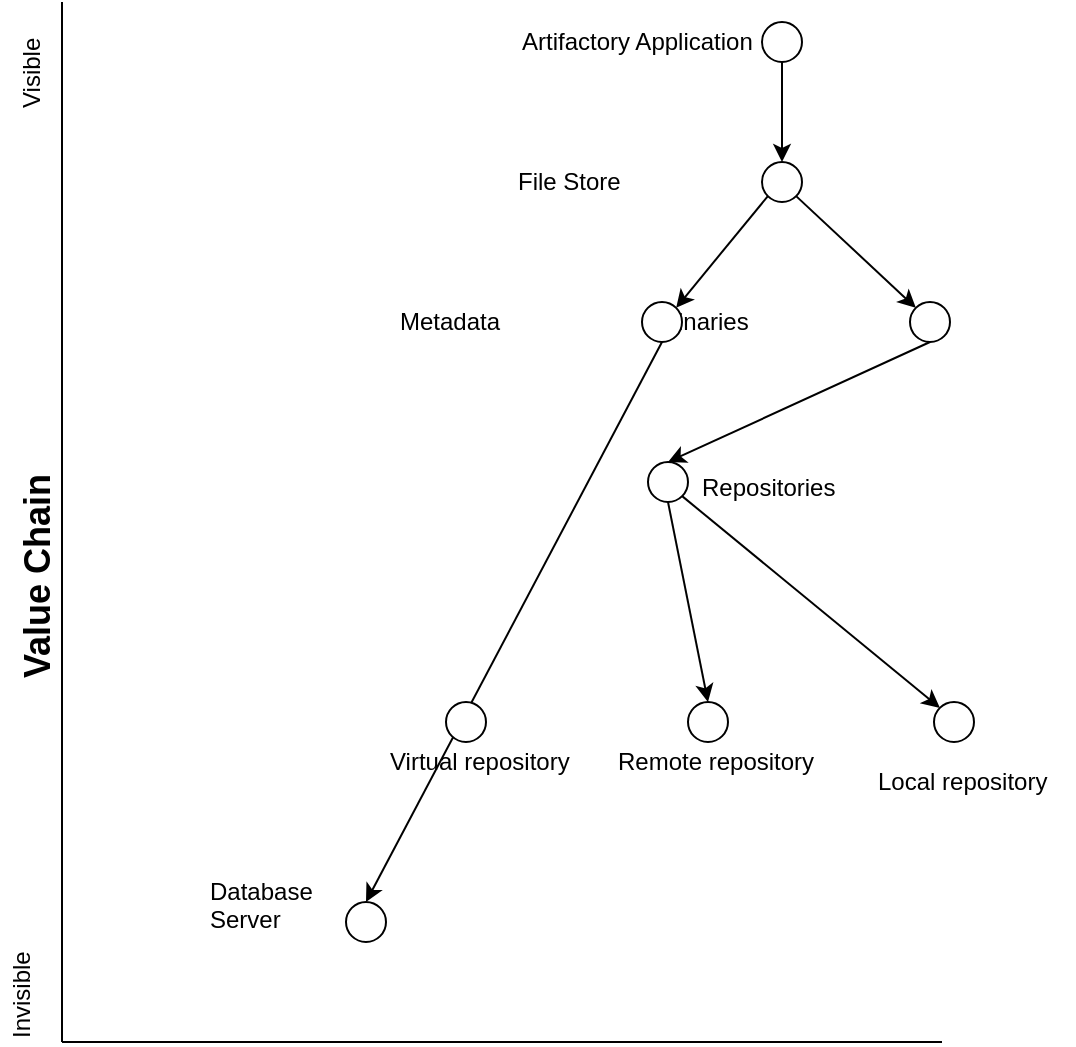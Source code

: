 <mxGraphModel dx="412" dy="404" grid="1" gridSize="10" guides="1" tooltips="1" connect="1" arrows="1" fold="1" page="1" pageScale="1" pageWidth="850" pageHeight="1100" background="#ffffff"><root><mxCell id="0"/><mxCell id="1" parent="0"/><mxCell id="2" value="&lt;font style=&quot;font-size: 18px&quot;&gt;&lt;b&gt;Value Chain&lt;/b&gt;&lt;/font&gt;" style="text;html=1;resizable=0;points=[];autosize=1;align=left;verticalAlign=top;spacingTop=-4;rotation=-90;" vertex="1" parent="1"><mxGeometry x="-35" y="350" width="120" height="20" as="geometry"/></mxCell><mxCell id="3" value="" style="endArrow=none;html=1;" edge="1" parent="1"><mxGeometry width="50" height="50" relative="1" as="geometry"><mxPoint x="40" y="600" as="sourcePoint"/><mxPoint x="40" y="80" as="targetPoint"/></mxGeometry></mxCell><mxCell id="4" value="" style="endArrow=none;html=1;" edge="1" parent="1"><mxGeometry width="50" height="50" relative="1" as="geometry"><mxPoint x="40" y="600" as="sourcePoint"/><mxPoint x="480" y="600" as="targetPoint"/></mxGeometry></mxCell><mxCell id="5" value="Visible" style="text;html=1;resizable=0;points=[];autosize=1;align=left;verticalAlign=top;spacingTop=-4;rotation=-90;" vertex="1" parent="1"><mxGeometry y="100" width="50" height="20" as="geometry"/></mxCell><mxCell id="6" value="Invisible" style="text;html=1;resizable=0;points=[];autosize=1;align=left;verticalAlign=top;spacingTop=-4;rotation=-90;" vertex="1" parent="1"><mxGeometry x="-10" y="560" width="60" height="20" as="geometry"/></mxCell><mxCell id="8" value="" style="ellipse;whiteSpace=wrap;html=1;aspect=fixed;" vertex="1" parent="1"><mxGeometry x="390" y="90" width="20" height="20" as="geometry"/></mxCell><mxCell id="9" value="" style="endArrow=classic;html=1;exitX=0.5;exitY=1;entryX=0.5;entryY=0;" edge="1" parent="1" source="8" target="13"><mxGeometry width="50" height="50" relative="1" as="geometry"><mxPoint x="375" y="310" as="sourcePoint"/><mxPoint x="400" y="160" as="targetPoint"/></mxGeometry></mxCell><mxCell id="10" style="edgeStyle=orthogonalEdgeStyle;rounded=0;html=1;exitX=0;exitY=1;entryX=0;entryY=1;jettySize=auto;orthogonalLoop=1;" edge="1" parent="1" source="8" target="8"><mxGeometry relative="1" as="geometry"/></mxCell><mxCell id="11" style="edgeStyle=orthogonalEdgeStyle;rounded=0;html=1;exitX=0;exitY=1;entryX=0;entryY=1;jettySize=auto;orthogonalLoop=1;" edge="1" parent="1"><mxGeometry relative="1" as="geometry"><mxPoint x="403" y="117" as="sourcePoint"/><mxPoint x="403" y="117" as="targetPoint"/></mxGeometry></mxCell><mxCell id="12" style="edgeStyle=orthogonalEdgeStyle;rounded=0;html=1;exitX=0;exitY=0;entryX=0;entryY=0;jettySize=auto;orthogonalLoop=1;" edge="1" parent="1" source="8" target="8"><mxGeometry relative="1" as="geometry"/></mxCell><mxCell id="13" value="" style="ellipse;whiteSpace=wrap;html=1;aspect=fixed;" vertex="1" parent="1"><mxGeometry x="390" y="160" width="20" height="20" as="geometry"/></mxCell><mxCell id="17" value="Artifactory Application" style="text;html=1;resizable=0;points=[];autosize=1;align=left;verticalAlign=top;spacingTop=-4;" vertex="1" parent="1"><mxGeometry x="268" y="90" width="130" height="20" as="geometry"/></mxCell><mxCell id="20" value="" style="endArrow=classic;html=1;exitX=0;exitY=1;entryX=1;entryY=0;" edge="1" parent="1" source="13" target="24"><mxGeometry width="50" height="50" relative="1" as="geometry"><mxPoint x="380" y="260" as="sourcePoint"/><mxPoint x="350" y="230" as="targetPoint"/></mxGeometry></mxCell><mxCell id="21" value="" style="endArrow=classic;html=1;exitX=1;exitY=1;entryX=0;entryY=0;" edge="1" parent="1" source="13" target="28"><mxGeometry width="50" height="50" relative="1" as="geometry"><mxPoint x="440" y="240" as="sourcePoint"/><mxPoint x="470" y="230" as="targetPoint"/></mxGeometry></mxCell><mxCell id="22" value="Binaries" style="text;html=1;resizable=0;points=[];autosize=1;align=left;verticalAlign=top;spacingTop=-4;" vertex="1" parent="1"><mxGeometry x="338" y="230" width="60" height="20" as="geometry"/></mxCell><mxCell id="24" value="" style="ellipse;whiteSpace=wrap;html=1;aspect=fixed;" vertex="1" parent="1"><mxGeometry x="330" y="230" width="20" height="20" as="geometry"/></mxCell><mxCell id="25" value="" style="endArrow=classic;html=1;exitX=0.5;exitY=1;entryX=0.5;entryY=0;" edge="1" parent="1" source="24" target="26"><mxGeometry width="50" height="50" relative="1" as="geometry"><mxPoint x="370" y="280" as="sourcePoint"/><mxPoint x="190" y="530" as="targetPoint"/></mxGeometry></mxCell><mxCell id="26" value="" style="ellipse;whiteSpace=wrap;html=1;aspect=fixed;" vertex="1" parent="1"><mxGeometry x="182" y="530" width="20" height="20" as="geometry"/></mxCell><mxCell id="27" value="Database&lt;div&gt;Server&lt;/div&gt;" style="text;html=1;resizable=0;points=[];autosize=1;align=left;verticalAlign=top;spacingTop=-4;" vertex="1" parent="1"><mxGeometry x="112" y="515" width="70" height="30" as="geometry"/></mxCell><mxCell id="28" value="" style="ellipse;whiteSpace=wrap;html=1;aspect=fixed;" vertex="1" parent="1"><mxGeometry x="464" y="230" width="20" height="20" as="geometry"/></mxCell><mxCell id="30" value="Metadata" style="text;html=1;resizable=0;points=[];autosize=1;align=left;verticalAlign=top;spacingTop=-4;" vertex="1" parent="1"><mxGeometry x="207" y="230" width="70" height="20" as="geometry"/></mxCell><mxCell id="34" value="" style="endArrow=classic;html=1;exitX=0.5;exitY=1;entryX=0.5;entryY=0;" edge="1" parent="1" source="28" target="38"><mxGeometry width="50" height="50" relative="1" as="geometry"><mxPoint x="335" y="260" as="sourcePoint"/><mxPoint x="340" y="310" as="targetPoint"/></mxGeometry></mxCell><mxCell id="37" value="File Store" style="text;html=1;resizable=0;points=[];autosize=1;align=left;verticalAlign=top;spacingTop=-4;" vertex="1" parent="1"><mxGeometry x="266" y="160" width="70" height="20" as="geometry"/></mxCell><mxCell id="38" value="" style="ellipse;whiteSpace=wrap;html=1;aspect=fixed;" vertex="1" parent="1"><mxGeometry x="333" y="310" width="20" height="20" as="geometry"/></mxCell><mxCell id="39" value="Repositories" style="text;html=1;resizable=0;points=[];autosize=1;align=left;verticalAlign=top;spacingTop=-4;" vertex="1" parent="1"><mxGeometry x="358" y="313" width="80" height="20" as="geometry"/></mxCell><mxCell id="40" value="" style="endArrow=classic;html=1;exitX=1;exitY=1;entryX=0;entryY=0;" edge="1" parent="1" source="38" target="44"><mxGeometry width="50" height="50" relative="1" as="geometry"><mxPoint x="310" y="420" as="sourcePoint"/><mxPoint x="380" y="450" as="targetPoint"/></mxGeometry></mxCell><mxCell id="44" value="" style="ellipse;whiteSpace=wrap;html=1;aspect=fixed;" vertex="1" parent="1"><mxGeometry x="476" y="430" width="20" height="20" as="geometry"/></mxCell><mxCell id="45" value="Local repository" style="text;html=1;resizable=0;points=[];autosize=1;align=left;verticalAlign=top;spacingTop=-4;" vertex="1" parent="1"><mxGeometry x="446" y="460" width="100" height="20" as="geometry"/></mxCell><mxCell id="46" value="Remote repository" style="text;html=1;resizable=0;points=[];autosize=1;align=left;verticalAlign=top;spacingTop=-4;" vertex="1" parent="1"><mxGeometry x="316" y="450" width="110" height="20" as="geometry"/></mxCell><mxCell id="47" value="Virtual repository" style="text;html=1;resizable=0;points=[];autosize=1;align=left;verticalAlign=top;spacingTop=-4;" vertex="1" parent="1"><mxGeometry x="202" y="450" width="110" height="20" as="geometry"/></mxCell><mxCell id="50" value="" style="ellipse;whiteSpace=wrap;html=1;aspect=fixed;" vertex="1" parent="1"><mxGeometry x="353" y="430" width="20" height="20" as="geometry"/></mxCell><mxCell id="51" value="" style="endArrow=classic;html=1;exitX=0.5;exitY=1;entryX=0.5;entryY=0;" edge="1" parent="1" source="38" target="50"><mxGeometry width="50" height="50" relative="1" as="geometry"><mxPoint x="284" y="344" as="sourcePoint"/><mxPoint x="413" y="450" as="targetPoint"/></mxGeometry></mxCell><mxCell id="52" value="" style="ellipse;whiteSpace=wrap;html=1;aspect=fixed;" vertex="1" parent="1"><mxGeometry x="232" y="430" width="20" height="20" as="geometry"/></mxCell></root></mxGraphModel>